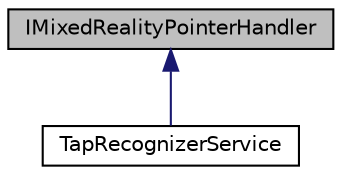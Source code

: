 digraph "IMixedRealityPointerHandler"
{
 // INTERACTIVE_SVG=YES
 // LATEX_PDF_SIZE
  edge [fontname="Helvetica",fontsize="10",labelfontname="Helvetica",labelfontsize="10"];
  node [fontname="Helvetica",fontsize="10",shape=record];
  Node1 [label="IMixedRealityPointerHandler",height=0.2,width=0.4,color="black", fillcolor="grey75", style="filled", fontcolor="black",tooltip=" "];
  Node1 -> Node2 [dir="back",color="midnightblue",fontsize="10",style="solid",fontname="Helvetica"];
  Node2 [label="TapRecognizerService",height=0.2,width=0.4,color="black", fillcolor="white", style="filled",URL="$class_mirage_x_r_1_1_tap_recognizer_service.html",tooltip=" "];
}
